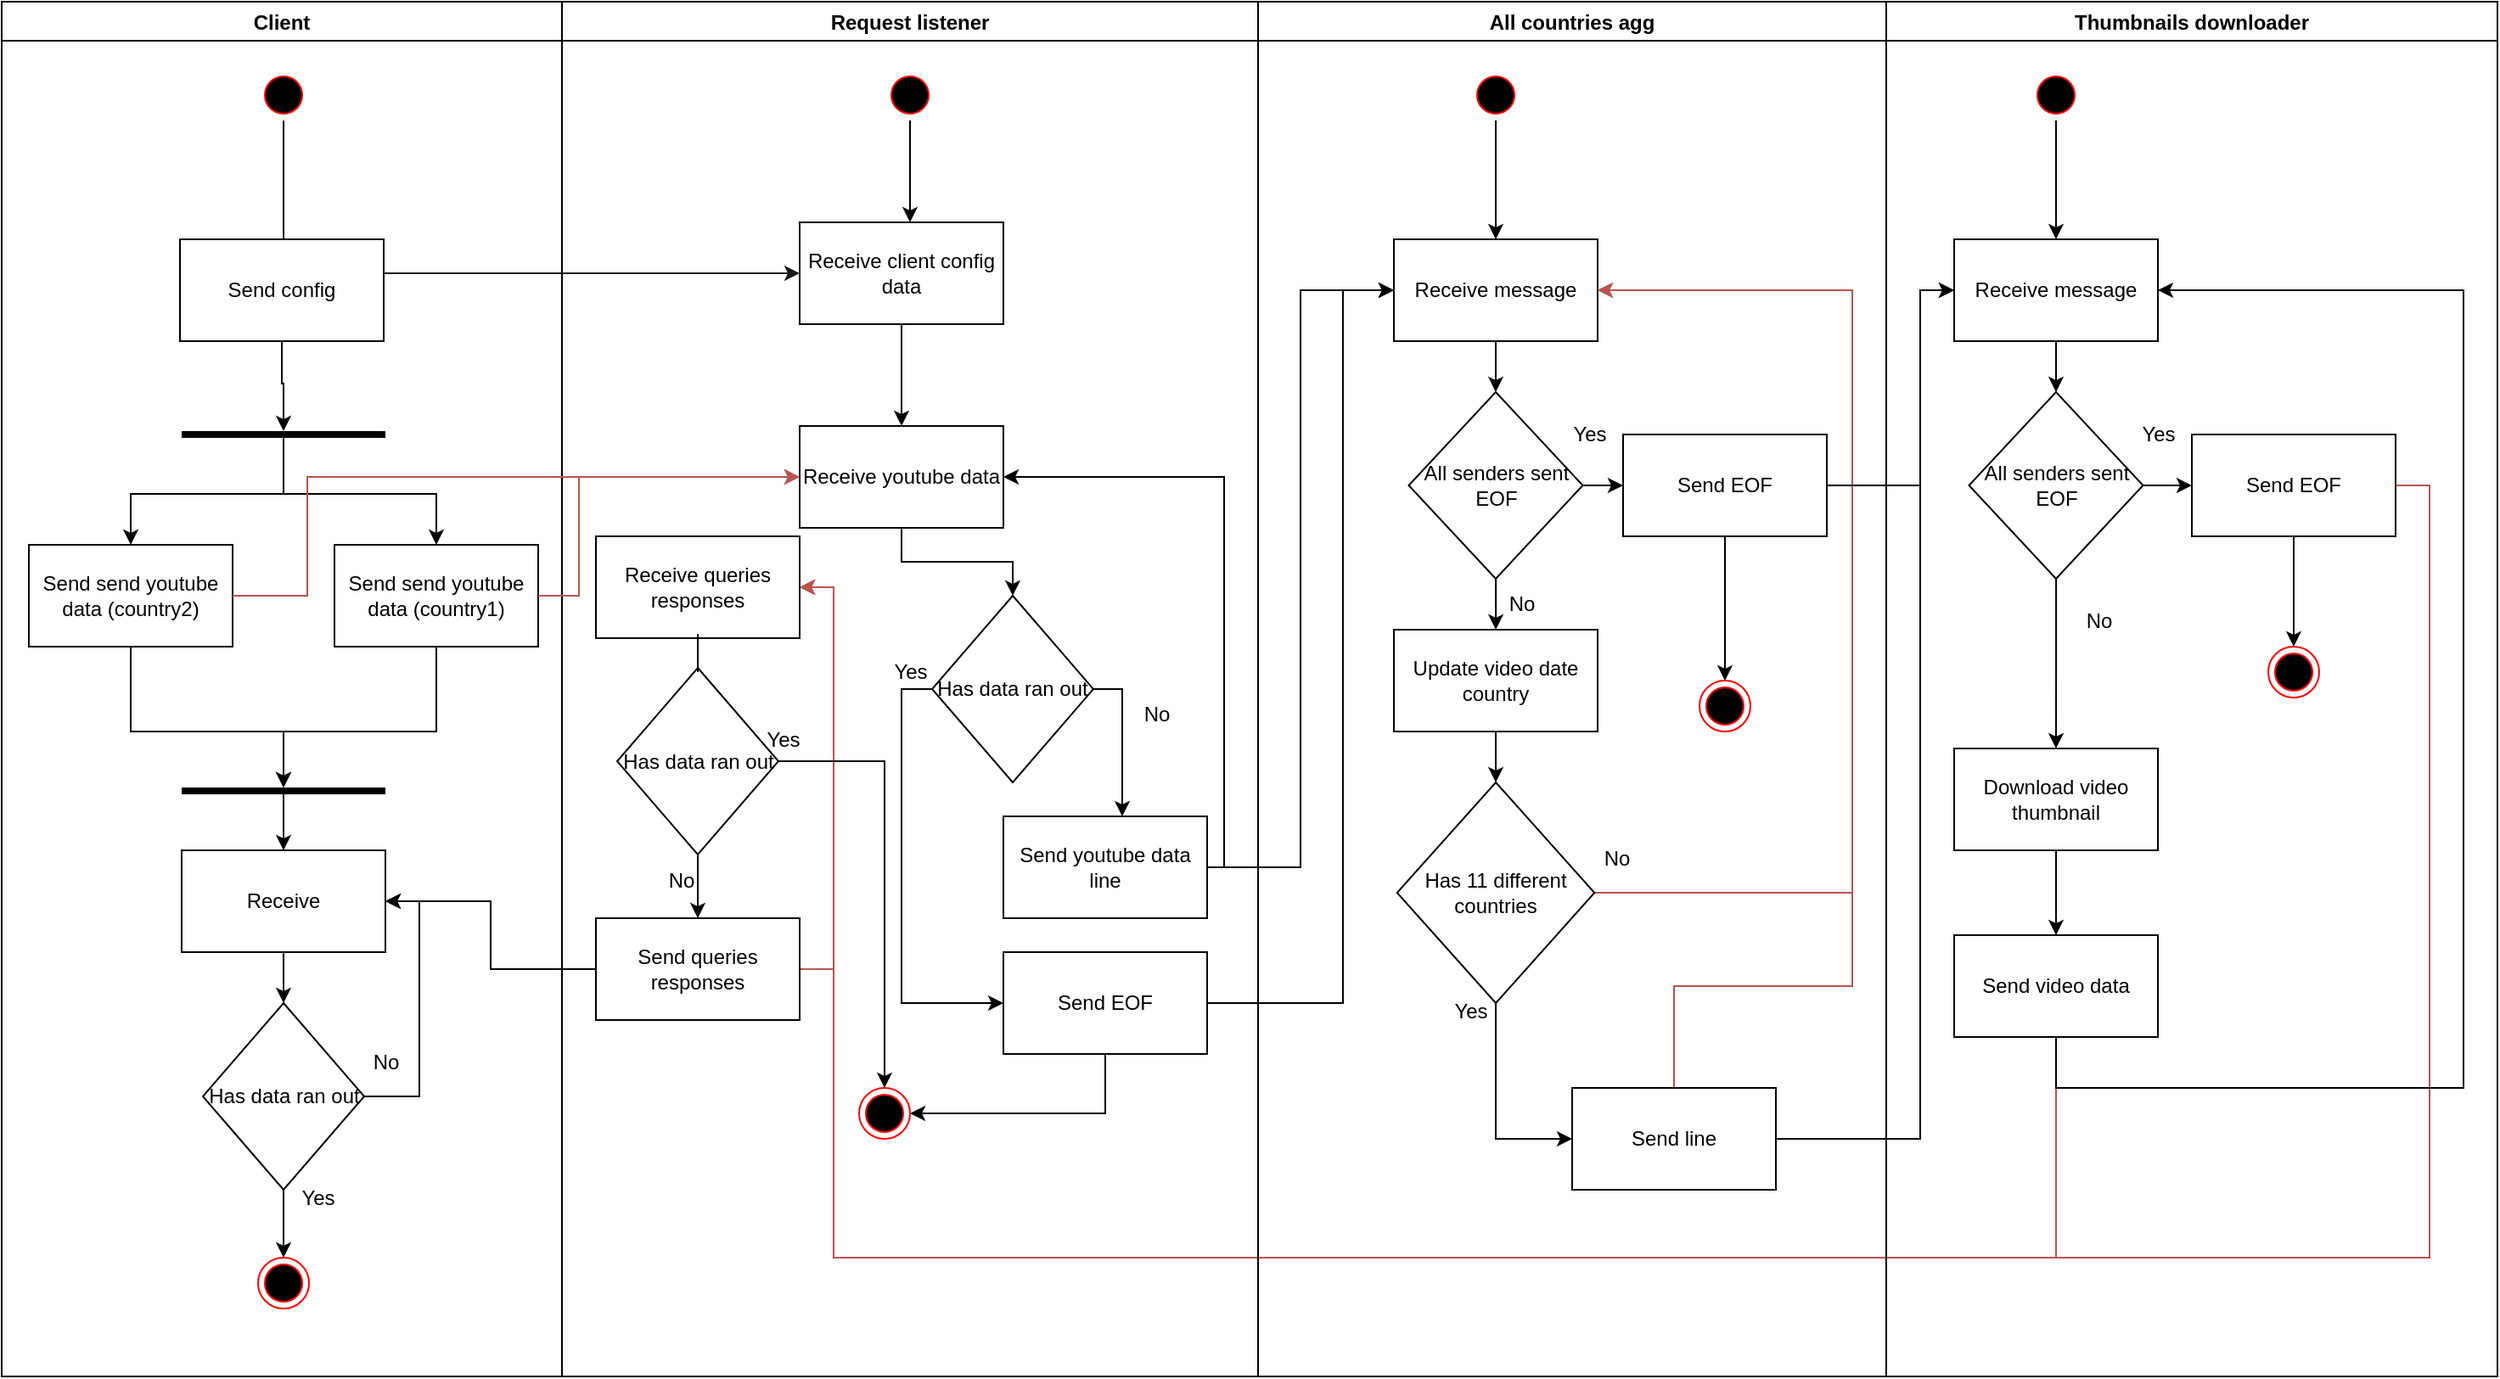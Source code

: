 <mxfile version="20.6.0"><diagram id="9TINsuKvIorlgFWopfYV" name="Page-1"><mxGraphModel dx="2766" dy="927" grid="1" gridSize="10" guides="1" tooltips="1" connect="1" arrows="1" fold="1" page="1" pageScale="1" pageWidth="850" pageHeight="1100" math="0" shadow="0"><root><mxCell id="0"/><mxCell id="1" parent="0"/><mxCell id="0YgohvDvnX739ijJAtWv-102" style="edgeStyle=orthogonalEdgeStyle;rounded=0;orthogonalLoop=1;jettySize=auto;html=1;entryX=1;entryY=0.5;entryDx=0;entryDy=0;strokeColor=#b85450;fillColor=#f8cecc;" parent="1" source="0YgohvDvnX739ijJAtWv-94" target="0YgohvDvnX739ijJAtWv-23" edge="1"><mxGeometry relative="1" as="geometry"><Array as="points"><mxPoint x="1190" y="345"/><mxPoint x="1190" y="800"/><mxPoint x="250" y="800"/><mxPoint x="250" y="405"/></Array></mxGeometry></mxCell><mxCell id="0YgohvDvnX739ijJAtWv-120" style="edgeStyle=orthogonalEdgeStyle;rounded=0;orthogonalLoop=1;jettySize=auto;html=1;strokeColor=#b85450;fillColor=#f8cecc;" parent="1" source="0YgohvDvnX739ijJAtWv-100" edge="1"><mxGeometry relative="1" as="geometry"><mxPoint x="230" y="405" as="targetPoint"/><Array as="points"><mxPoint x="970" y="800"/><mxPoint x="250" y="800"/><mxPoint x="250" y="405"/></Array></mxGeometry></mxCell><mxCell id="0YgohvDvnX739ijJAtWv-1" value="Client" style="swimlane;" parent="1" vertex="1"><mxGeometry x="-240" y="60" width="330" height="810" as="geometry"/></mxCell><mxCell id="0YgohvDvnX739ijJAtWv-2" style="edgeStyle=orthogonalEdgeStyle;rounded=0;orthogonalLoop=1;jettySize=auto;html=1;strokeColor=#000000;entryX=0.5;entryY=0;entryDx=0;entryDy=0;" parent="0YgohvDvnX739ijJAtWv-1" source="0YgohvDvnX739ijJAtWv-4" target="0YgohvDvnX739ijJAtWv-13" edge="1"><mxGeometry relative="1" as="geometry"><mxPoint x="76" y="150" as="targetPoint"/><Array as="points"><mxPoint x="166" y="160"/></Array></mxGeometry></mxCell><mxCell id="0YgohvDvnX739ijJAtWv-4" value="" style="ellipse;html=1;shape=startState;fillColor=#000000;strokeColor=#ff0000;" parent="0YgohvDvnX739ijJAtWv-1" vertex="1"><mxGeometry x="151" y="40" width="30" height="30" as="geometry"/></mxCell><mxCell id="0YgohvDvnX739ijJAtWv-5" style="edgeStyle=orthogonalEdgeStyle;rounded=0;orthogonalLoop=1;jettySize=auto;html=1;strokeColor=#000000;" parent="0YgohvDvnX739ijJAtWv-1" source="0YgohvDvnX739ijJAtWv-6" target="0YgohvDvnX739ijJAtWv-10" edge="1"><mxGeometry relative="1" as="geometry"><Array as="points"><mxPoint x="76" y="430"/><mxPoint x="166" y="430"/></Array></mxGeometry></mxCell><mxCell id="0YgohvDvnX739ijJAtWv-6" value="Send send youtube data&amp;nbsp;(country2)" style="rounded=0;whiteSpace=wrap;html=1;" parent="0YgohvDvnX739ijJAtWv-1" vertex="1"><mxGeometry x="16" y="320" width="120" height="60" as="geometry"/></mxCell><mxCell id="0YgohvDvnX739ijJAtWv-7" style="edgeStyle=orthogonalEdgeStyle;rounded=0;orthogonalLoop=1;jettySize=auto;html=1;strokeColor=#000000;" parent="0YgohvDvnX739ijJAtWv-1" source="0YgohvDvnX739ijJAtWv-8" target="0YgohvDvnX739ijJAtWv-10" edge="1"><mxGeometry relative="1" as="geometry"><Array as="points"><mxPoint x="256" y="430"/><mxPoint x="166" y="430"/></Array></mxGeometry></mxCell><mxCell id="0YgohvDvnX739ijJAtWv-8" value="Send send youtube data (country1)" style="rounded=0;whiteSpace=wrap;html=1;" parent="0YgohvDvnX739ijJAtWv-1" vertex="1"><mxGeometry x="196" y="320" width="120" height="60" as="geometry"/></mxCell><mxCell id="0YgohvDvnX739ijJAtWv-111" style="edgeStyle=orthogonalEdgeStyle;rounded=0;orthogonalLoop=1;jettySize=auto;html=1;entryX=0.5;entryY=0;entryDx=0;entryDy=0;" parent="0YgohvDvnX739ijJAtWv-1" source="0YgohvDvnX739ijJAtWv-10" target="0YgohvDvnX739ijJAtWv-110" edge="1"><mxGeometry relative="1" as="geometry"/></mxCell><mxCell id="0YgohvDvnX739ijJAtWv-10" value="" style="line;strokeWidth=4;html=1;perimeter=backbonePerimeter;points=[];outlineConnect=0;" parent="0YgohvDvnX739ijJAtWv-1" vertex="1"><mxGeometry x="106" y="460" width="120" height="10" as="geometry"/></mxCell><mxCell id="0YgohvDvnX739ijJAtWv-11" value="" style="ellipse;html=1;shape=endState;fillColor=#000000;strokeColor=#ff0000;" parent="0YgohvDvnX739ijJAtWv-1" vertex="1"><mxGeometry x="151" y="740" width="30" height="30" as="geometry"/></mxCell><mxCell id="0YgohvDvnX739ijJAtWv-106" style="edgeStyle=orthogonalEdgeStyle;rounded=0;orthogonalLoop=1;jettySize=auto;html=1;" parent="0YgohvDvnX739ijJAtWv-1" source="0YgohvDvnX739ijJAtWv-13" target="0YgohvDvnX739ijJAtWv-105" edge="1"><mxGeometry relative="1" as="geometry"/></mxCell><mxCell id="0YgohvDvnX739ijJAtWv-13" value="Send config" style="rounded=0;whiteSpace=wrap;html=1;" parent="0YgohvDvnX739ijJAtWv-1" vertex="1"><mxGeometry x="105" y="140" width="120" height="60" as="geometry"/></mxCell><mxCell id="0YgohvDvnX739ijJAtWv-107" style="edgeStyle=orthogonalEdgeStyle;rounded=0;orthogonalLoop=1;jettySize=auto;html=1;entryX=0.5;entryY=0;entryDx=0;entryDy=0;" parent="0YgohvDvnX739ijJAtWv-1" source="0YgohvDvnX739ijJAtWv-105" target="0YgohvDvnX739ijJAtWv-6" edge="1"><mxGeometry relative="1" as="geometry"><Array as="points"><mxPoint x="166" y="290"/><mxPoint x="76" y="290"/></Array></mxGeometry></mxCell><mxCell id="0YgohvDvnX739ijJAtWv-108" style="edgeStyle=orthogonalEdgeStyle;rounded=0;orthogonalLoop=1;jettySize=auto;html=1;entryX=0.5;entryY=0;entryDx=0;entryDy=0;" parent="0YgohvDvnX739ijJAtWv-1" source="0YgohvDvnX739ijJAtWv-105" target="0YgohvDvnX739ijJAtWv-8" edge="1"><mxGeometry relative="1" as="geometry"/></mxCell><mxCell id="0YgohvDvnX739ijJAtWv-105" value="" style="line;strokeWidth=4;html=1;perimeter=backbonePerimeter;points=[];outlineConnect=0;" parent="0YgohvDvnX739ijJAtWv-1" vertex="1"><mxGeometry x="106" y="250" width="120" height="10" as="geometry"/></mxCell><mxCell id="0YgohvDvnX739ijJAtWv-131" style="edgeStyle=orthogonalEdgeStyle;rounded=0;orthogonalLoop=1;jettySize=auto;html=1;strokeColor=#000000;" parent="0YgohvDvnX739ijJAtWv-1" source="0YgohvDvnX739ijJAtWv-110" target="0YgohvDvnX739ijJAtWv-128" edge="1"><mxGeometry relative="1" as="geometry"/></mxCell><mxCell id="0YgohvDvnX739ijJAtWv-110" value="Receive" style="rounded=0;whiteSpace=wrap;html=1;" parent="0YgohvDvnX739ijJAtWv-1" vertex="1"><mxGeometry x="106" y="500" width="120" height="60" as="geometry"/></mxCell><mxCell id="0YgohvDvnX739ijJAtWv-132" style="edgeStyle=orthogonalEdgeStyle;rounded=0;orthogonalLoop=1;jettySize=auto;html=1;entryX=0.5;entryY=0;entryDx=0;entryDy=0;strokeColor=#000000;" parent="0YgohvDvnX739ijJAtWv-1" source="0YgohvDvnX739ijJAtWv-128" target="0YgohvDvnX739ijJAtWv-11" edge="1"><mxGeometry relative="1" as="geometry"/></mxCell><mxCell id="0YgohvDvnX739ijJAtWv-135" style="edgeStyle=orthogonalEdgeStyle;rounded=0;orthogonalLoop=1;jettySize=auto;html=1;entryX=1;entryY=0.5;entryDx=0;entryDy=0;strokeColor=#000000;" parent="0YgohvDvnX739ijJAtWv-1" source="0YgohvDvnX739ijJAtWv-128" target="0YgohvDvnX739ijJAtWv-110" edge="1"><mxGeometry relative="1" as="geometry"><Array as="points"><mxPoint x="246" y="645"/><mxPoint x="246" y="530"/></Array></mxGeometry></mxCell><mxCell id="0YgohvDvnX739ijJAtWv-128" value="Has data ran out" style="rhombus;whiteSpace=wrap;html=1;" parent="0YgohvDvnX739ijJAtWv-1" vertex="1"><mxGeometry x="118.5" y="590" width="95" height="110" as="geometry"/></mxCell><mxCell id="0YgohvDvnX739ijJAtWv-133" value="Yes" style="text;html=1;align=center;verticalAlign=middle;resizable=0;points=[];autosize=1;strokeColor=none;fillColor=none;" parent="0YgohvDvnX739ijJAtWv-1" vertex="1"><mxGeometry x="166" y="690" width="40" height="30" as="geometry"/></mxCell><mxCell id="0YgohvDvnX739ijJAtWv-134" value="No" style="text;html=1;align=center;verticalAlign=middle;resizable=0;points=[];autosize=1;strokeColor=none;fillColor=none;" parent="0YgohvDvnX739ijJAtWv-1" vertex="1"><mxGeometry x="206" y="610" width="40" height="30" as="geometry"/></mxCell><mxCell id="0YgohvDvnX739ijJAtWv-14" value="Request listener" style="swimlane;" parent="1" vertex="1"><mxGeometry x="90" y="60" width="410" height="810" as="geometry"/></mxCell><mxCell id="0YgohvDvnX739ijJAtWv-15" style="edgeStyle=orthogonalEdgeStyle;rounded=0;orthogonalLoop=1;jettySize=auto;html=1;strokeColor=#000000;" parent="0YgohvDvnX739ijJAtWv-14" source="0YgohvDvnX739ijJAtWv-17" target="0YgohvDvnX739ijJAtWv-19" edge="1"><mxGeometry relative="1" as="geometry"><Array as="points"><mxPoint x="205" y="160"/><mxPoint x="205" y="160"/></Array></mxGeometry></mxCell><mxCell id="0YgohvDvnX739ijJAtWv-17" value="" style="ellipse;html=1;shape=startState;fillColor=#000000;strokeColor=#ff0000;" parent="0YgohvDvnX739ijJAtWv-14" vertex="1"><mxGeometry x="190" y="40" width="30" height="30" as="geometry"/></mxCell><mxCell id="0YgohvDvnX739ijJAtWv-109" style="edgeStyle=orthogonalEdgeStyle;rounded=0;orthogonalLoop=1;jettySize=auto;html=1;entryX=0.5;entryY=0;entryDx=0;entryDy=0;" parent="0YgohvDvnX739ijJAtWv-14" source="0YgohvDvnX739ijJAtWv-19" target="0YgohvDvnX739ijJAtWv-21" edge="1"><mxGeometry relative="1" as="geometry"/></mxCell><mxCell id="0YgohvDvnX739ijJAtWv-19" value="Receive client config data" style="rounded=0;whiteSpace=wrap;html=1;" parent="0YgohvDvnX739ijJAtWv-14" vertex="1"><mxGeometry x="140" y="130" width="120" height="60" as="geometry"/></mxCell><mxCell id="0YgohvDvnX739ijJAtWv-20" style="edgeStyle=orthogonalEdgeStyle;rounded=0;orthogonalLoop=1;jettySize=auto;html=1;entryX=0.5;entryY=0;entryDx=0;entryDy=0;strokeColor=#000000;" parent="0YgohvDvnX739ijJAtWv-14" source="0YgohvDvnX739ijJAtWv-21" target="0YgohvDvnX739ijJAtWv-30" edge="1"><mxGeometry relative="1" as="geometry"/></mxCell><mxCell id="0YgohvDvnX739ijJAtWv-21" value="Receive youtube data" style="rounded=0;whiteSpace=wrap;html=1;" parent="0YgohvDvnX739ijJAtWv-14" vertex="1"><mxGeometry x="140" y="250" width="120" height="60" as="geometry"/></mxCell><mxCell id="0YgohvDvnX739ijJAtWv-23" value="Receive queries responses" style="rounded=0;whiteSpace=wrap;html=1;" parent="0YgohvDvnX739ijJAtWv-14" vertex="1"><mxGeometry x="20" y="315" width="120" height="60" as="geometry"/></mxCell><mxCell id="0YgohvDvnX739ijJAtWv-126" style="edgeStyle=orthogonalEdgeStyle;rounded=0;orthogonalLoop=1;jettySize=auto;html=1;entryX=1;entryY=0.5;entryDx=0;entryDy=0;strokeColor=#b85450;fillColor=#f8cecc;" parent="0YgohvDvnX739ijJAtWv-14" source="0YgohvDvnX739ijJAtWv-25" target="0YgohvDvnX739ijJAtWv-23" edge="1"><mxGeometry relative="1" as="geometry"><Array as="points"><mxPoint x="160" y="570"/><mxPoint x="160" y="345"/></Array></mxGeometry></mxCell><mxCell id="0YgohvDvnX739ijJAtWv-25" value="Send queries responses" style="rounded=0;whiteSpace=wrap;html=1;" parent="0YgohvDvnX739ijJAtWv-14" vertex="1"><mxGeometry x="20" y="540" width="120" height="60" as="geometry"/></mxCell><mxCell id="0YgohvDvnX739ijJAtWv-26" style="edgeStyle=orthogonalEdgeStyle;rounded=0;orthogonalLoop=1;jettySize=auto;html=1;entryX=1;entryY=0.5;entryDx=0;entryDy=0;strokeColor=#000000;" parent="0YgohvDvnX739ijJAtWv-14" source="0YgohvDvnX739ijJAtWv-27" target="0YgohvDvnX739ijJAtWv-21" edge="1"><mxGeometry relative="1" as="geometry"><Array as="points"><mxPoint x="390" y="510"/><mxPoint x="390" y="280"/></Array></mxGeometry></mxCell><mxCell id="0YgohvDvnX739ijJAtWv-27" value="Send youtube data line" style="rounded=0;whiteSpace=wrap;html=1;" parent="0YgohvDvnX739ijJAtWv-14" vertex="1"><mxGeometry x="260" y="480" width="120" height="60" as="geometry"/></mxCell><mxCell id="0YgohvDvnX739ijJAtWv-28" style="edgeStyle=orthogonalEdgeStyle;rounded=0;orthogonalLoop=1;jettySize=auto;html=1;strokeColor=#000000;exitX=1;exitY=0.5;exitDx=0;exitDy=0;" parent="0YgohvDvnX739ijJAtWv-14" source="0YgohvDvnX739ijJAtWv-30" target="0YgohvDvnX739ijJAtWv-27" edge="1"><mxGeometry relative="1" as="geometry"><Array as="points"><mxPoint x="330" y="405"/></Array></mxGeometry></mxCell><mxCell id="0YgohvDvnX739ijJAtWv-29" style="edgeStyle=orthogonalEdgeStyle;rounded=0;orthogonalLoop=1;jettySize=auto;html=1;entryX=0;entryY=0.5;entryDx=0;entryDy=0;strokeColor=#000000;" parent="0YgohvDvnX739ijJAtWv-14" source="0YgohvDvnX739ijJAtWv-30" target="0YgohvDvnX739ijJAtWv-33" edge="1"><mxGeometry relative="1" as="geometry"><Array as="points"><mxPoint x="200" y="405"/><mxPoint x="200" y="590"/></Array></mxGeometry></mxCell><mxCell id="0YgohvDvnX739ijJAtWv-30" value="Has data ran out" style="rhombus;whiteSpace=wrap;html=1;" parent="0YgohvDvnX739ijJAtWv-14" vertex="1"><mxGeometry x="218" y="350" width="95" height="110" as="geometry"/></mxCell><mxCell id="0YgohvDvnX739ijJAtWv-31" value="No" style="text;html=1;align=center;verticalAlign=middle;resizable=0;points=[];autosize=1;strokeColor=none;fillColor=none;" parent="0YgohvDvnX739ijJAtWv-14" vertex="1"><mxGeometry x="330" y="405" width="40" height="30" as="geometry"/></mxCell><mxCell id="0YgohvDvnX739ijJAtWv-32" style="edgeStyle=orthogonalEdgeStyle;rounded=0;orthogonalLoop=1;jettySize=auto;html=1;entryX=1;entryY=0.5;entryDx=0;entryDy=0;strokeColor=#000000;" parent="0YgohvDvnX739ijJAtWv-14" source="0YgohvDvnX739ijJAtWv-33" target="0YgohvDvnX739ijJAtWv-35" edge="1"><mxGeometry relative="1" as="geometry"><Array as="points"><mxPoint x="320" y="655"/></Array></mxGeometry></mxCell><mxCell id="0YgohvDvnX739ijJAtWv-33" value="Send EOF" style="rounded=0;whiteSpace=wrap;html=1;" parent="0YgohvDvnX739ijJAtWv-14" vertex="1"><mxGeometry x="260" y="560" width="120" height="60" as="geometry"/></mxCell><mxCell id="0YgohvDvnX739ijJAtWv-34" value="Yes" style="text;html=1;align=center;verticalAlign=middle;resizable=0;points=[];autosize=1;strokeColor=none;fillColor=none;" parent="0YgohvDvnX739ijJAtWv-14" vertex="1"><mxGeometry x="185" y="380" width="40" height="30" as="geometry"/></mxCell><mxCell id="0YgohvDvnX739ijJAtWv-35" value="" style="ellipse;html=1;shape=endState;fillColor=#000000;strokeColor=#ff0000;" parent="0YgohvDvnX739ijJAtWv-14" vertex="1"><mxGeometry x="175" y="640" width="30" height="30" as="geometry"/></mxCell><mxCell id="0YgohvDvnX739ijJAtWv-123" style="edgeStyle=orthogonalEdgeStyle;rounded=0;orthogonalLoop=1;jettySize=auto;html=1;entryX=0.5;entryY=0;entryDx=0;entryDy=0;strokeColor=#000000;" parent="0YgohvDvnX739ijJAtWv-14" source="0YgohvDvnX739ijJAtWv-121" target="0YgohvDvnX739ijJAtWv-25" edge="1"><mxGeometry relative="1" as="geometry"><Array as="points"><mxPoint x="80" y="510"/><mxPoint x="80" y="510"/></Array></mxGeometry></mxCell><mxCell id="0YgohvDvnX739ijJAtWv-125" style="edgeStyle=orthogonalEdgeStyle;rounded=0;orthogonalLoop=1;jettySize=auto;html=1;entryX=0.5;entryY=0;entryDx=0;entryDy=0;strokeColor=#000000;" parent="0YgohvDvnX739ijJAtWv-14" source="0YgohvDvnX739ijJAtWv-121" target="0YgohvDvnX739ijJAtWv-35" edge="1"><mxGeometry relative="1" as="geometry"/></mxCell><mxCell id="0YgohvDvnX739ijJAtWv-121" value="Has data ran out" style="rhombus;whiteSpace=wrap;html=1;" parent="0YgohvDvnX739ijJAtWv-14" vertex="1"><mxGeometry x="32.5" y="392.5" width="95" height="110" as="geometry"/></mxCell><mxCell id="0YgohvDvnX739ijJAtWv-122" value="" style="edgeStyle=orthogonalEdgeStyle;rounded=0;orthogonalLoop=1;jettySize=auto;html=1;entryX=0.5;entryY=0;entryDx=0;entryDy=0;strokeColor=#000000;endArrow=none;" parent="0YgohvDvnX739ijJAtWv-14" source="0YgohvDvnX739ijJAtWv-23" target="0YgohvDvnX739ijJAtWv-121" edge="1"><mxGeometry relative="1" as="geometry"><mxPoint x="240" y="427.5" as="sourcePoint"/><mxPoint x="239.12" y="629" as="targetPoint"/><Array as="points"/></mxGeometry></mxCell><mxCell id="0YgohvDvnX739ijJAtWv-124" value="No" style="text;html=1;align=center;verticalAlign=middle;resizable=0;points=[];autosize=1;strokeColor=none;fillColor=none;" parent="0YgohvDvnX739ijJAtWv-14" vertex="1"><mxGeometry x="50" y="502.5" width="40" height="30" as="geometry"/></mxCell><mxCell id="0YgohvDvnX739ijJAtWv-127" value="Yes" style="text;html=1;align=center;verticalAlign=middle;resizable=0;points=[];autosize=1;strokeColor=none;fillColor=none;" parent="0YgohvDvnX739ijJAtWv-14" vertex="1"><mxGeometry x="110" y="420" width="40" height="30" as="geometry"/></mxCell><mxCell id="0YgohvDvnX739ijJAtWv-36" style="edgeStyle=orthogonalEdgeStyle;rounded=0;orthogonalLoop=1;jettySize=auto;html=1;entryX=0;entryY=0.5;entryDx=0;entryDy=0;strokeColor=#1A1A1A;fillColor=#f8cecc;" parent="1" source="0YgohvDvnX739ijJAtWv-13" target="0YgohvDvnX739ijJAtWv-19" edge="1"><mxGeometry relative="1" as="geometry"><Array as="points"><mxPoint x="40" y="220"/><mxPoint x="40" y="220"/></Array></mxGeometry></mxCell><mxCell id="0YgohvDvnX739ijJAtWv-37" style="edgeStyle=orthogonalEdgeStyle;rounded=0;orthogonalLoop=1;jettySize=auto;html=1;entryX=0;entryY=0.5;entryDx=0;entryDy=0;strokeColor=#b85450;fillColor=#f8cecc;" parent="1" source="0YgohvDvnX739ijJAtWv-8" target="0YgohvDvnX739ijJAtWv-21" edge="1"><mxGeometry relative="1" as="geometry"><Array as="points"><mxPoint x="100" y="410"/><mxPoint x="100" y="340"/></Array></mxGeometry></mxCell><mxCell id="0YgohvDvnX739ijJAtWv-62" value="All countries agg" style="swimlane;" parent="1" vertex="1"><mxGeometry x="500" y="60" width="370" height="810" as="geometry"/></mxCell><mxCell id="0YgohvDvnX739ijJAtWv-63" style="edgeStyle=orthogonalEdgeStyle;rounded=0;orthogonalLoop=1;jettySize=auto;html=1;entryX=0.5;entryY=0;entryDx=0;entryDy=0;strokeColor=#000000;" parent="0YgohvDvnX739ijJAtWv-62" source="0YgohvDvnX739ijJAtWv-64" target="0YgohvDvnX739ijJAtWv-66" edge="1"><mxGeometry relative="1" as="geometry"/></mxCell><mxCell id="0YgohvDvnX739ijJAtWv-64" value="" style="ellipse;html=1;shape=startState;fillColor=#000000;strokeColor=#ff0000;" parent="0YgohvDvnX739ijJAtWv-62" vertex="1"><mxGeometry x="125" y="40" width="30" height="30" as="geometry"/></mxCell><mxCell id="0YgohvDvnX739ijJAtWv-65" style="edgeStyle=orthogonalEdgeStyle;rounded=0;orthogonalLoop=1;jettySize=auto;html=1;entryX=0.5;entryY=0;entryDx=0;entryDy=0;strokeColor=#000000;" parent="0YgohvDvnX739ijJAtWv-62" source="0YgohvDvnX739ijJAtWv-66" target="0YgohvDvnX739ijJAtWv-69" edge="1"><mxGeometry relative="1" as="geometry"/></mxCell><mxCell id="0YgohvDvnX739ijJAtWv-66" value="Receive message" style="rounded=0;whiteSpace=wrap;html=1;" parent="0YgohvDvnX739ijJAtWv-62" vertex="1"><mxGeometry x="80" y="140" width="120" height="60" as="geometry"/></mxCell><mxCell id="0YgohvDvnX739ijJAtWv-67" style="edgeStyle=orthogonalEdgeStyle;rounded=0;orthogonalLoop=1;jettySize=auto;html=1;entryX=0;entryY=0.5;entryDx=0;entryDy=0;strokeColor=#000000;" parent="0YgohvDvnX739ijJAtWv-62" source="0YgohvDvnX739ijJAtWv-69" target="0YgohvDvnX739ijJAtWv-71" edge="1"><mxGeometry relative="1" as="geometry"/></mxCell><mxCell id="0YgohvDvnX739ijJAtWv-68" style="edgeStyle=orthogonalEdgeStyle;rounded=0;orthogonalLoop=1;jettySize=auto;html=1;entryX=0.5;entryY=0;entryDx=0;entryDy=0;" parent="0YgohvDvnX739ijJAtWv-62" source="0YgohvDvnX739ijJAtWv-69" target="0YgohvDvnX739ijJAtWv-82" edge="1"><mxGeometry relative="1" as="geometry"/></mxCell><mxCell id="0YgohvDvnX739ijJAtWv-69" value="All senders sent EOF" style="rhombus;whiteSpace=wrap;html=1;" parent="0YgohvDvnX739ijJAtWv-62" vertex="1"><mxGeometry x="88.75" y="230" width="102.5" height="110" as="geometry"/></mxCell><mxCell id="f3buj8cExaJ6TEXOGznj-1" style="edgeStyle=orthogonalEdgeStyle;rounded=0;orthogonalLoop=1;jettySize=auto;html=1;entryX=0.5;entryY=0;entryDx=0;entryDy=0;" edge="1" parent="0YgohvDvnX739ijJAtWv-62" source="0YgohvDvnX739ijJAtWv-71" target="0YgohvDvnX739ijJAtWv-80"><mxGeometry relative="1" as="geometry"/></mxCell><mxCell id="0YgohvDvnX739ijJAtWv-71" value="Send EOF" style="rounded=0;whiteSpace=wrap;html=1;" parent="0YgohvDvnX739ijJAtWv-62" vertex="1"><mxGeometry x="215" y="255" width="120" height="60" as="geometry"/></mxCell><mxCell id="0YgohvDvnX739ijJAtWv-72" value="Yes" style="text;html=1;align=center;verticalAlign=middle;resizable=0;points=[];autosize=1;strokeColor=none;fillColor=none;" parent="0YgohvDvnX739ijJAtWv-62" vertex="1"><mxGeometry x="175" y="240" width="40" height="30" as="geometry"/></mxCell><mxCell id="0YgohvDvnX739ijJAtWv-73" style="edgeStyle=orthogonalEdgeStyle;rounded=0;orthogonalLoop=1;jettySize=auto;html=1;entryX=0;entryY=0.5;entryDx=0;entryDy=0;strokeColor=#000000;exitX=0.5;exitY=1;exitDx=0;exitDy=0;" parent="0YgohvDvnX739ijJAtWv-62" source="0YgohvDvnX739ijJAtWv-75" target="0YgohvDvnX739ijJAtWv-78" edge="1"><mxGeometry relative="1" as="geometry"/></mxCell><mxCell id="0YgohvDvnX739ijJAtWv-74" style="edgeStyle=orthogonalEdgeStyle;rounded=0;orthogonalLoop=1;jettySize=auto;html=1;entryX=1;entryY=0.5;entryDx=0;entryDy=0;strokeColor=#b85450;fillColor=#f8cecc;" parent="0YgohvDvnX739ijJAtWv-62" source="0YgohvDvnX739ijJAtWv-75" target="0YgohvDvnX739ijJAtWv-66" edge="1"><mxGeometry relative="1" as="geometry"><Array as="points"><mxPoint x="350" y="525"/><mxPoint x="350" y="170"/></Array></mxGeometry></mxCell><mxCell id="0YgohvDvnX739ijJAtWv-75" value="Has 11 different countries" style="rhombus;whiteSpace=wrap;html=1;" parent="0YgohvDvnX739ijJAtWv-62" vertex="1"><mxGeometry x="81.89" y="460" width="116.25" height="130" as="geometry"/></mxCell><mxCell id="0YgohvDvnX739ijJAtWv-76" value="No" style="text;html=1;align=center;verticalAlign=middle;resizable=0;points=[];autosize=1;strokeColor=none;fillColor=none;" parent="0YgohvDvnX739ijJAtWv-62" vertex="1"><mxGeometry x="135" y="340" width="40" height="30" as="geometry"/></mxCell><mxCell id="0YgohvDvnX739ijJAtWv-77" style="edgeStyle=orthogonalEdgeStyle;rounded=0;orthogonalLoop=1;jettySize=auto;html=1;entryX=1;entryY=0.5;entryDx=0;entryDy=0;strokeColor=#b85450;fillColor=#f8cecc;" parent="0YgohvDvnX739ijJAtWv-62" source="0YgohvDvnX739ijJAtWv-78" target="0YgohvDvnX739ijJAtWv-66" edge="1"><mxGeometry relative="1" as="geometry"><Array as="points"><mxPoint x="245" y="580"/><mxPoint x="350" y="580"/><mxPoint x="350" y="170"/></Array></mxGeometry></mxCell><mxCell id="0YgohvDvnX739ijJAtWv-78" value="Send line" style="rounded=0;whiteSpace=wrap;html=1;" parent="0YgohvDvnX739ijJAtWv-62" vertex="1"><mxGeometry x="185" y="640" width="120" height="60" as="geometry"/></mxCell><mxCell id="0YgohvDvnX739ijJAtWv-79" value="Yes" style="text;html=1;align=center;verticalAlign=middle;resizable=0;points=[];autosize=1;strokeColor=none;fillColor=none;" parent="0YgohvDvnX739ijJAtWv-62" vertex="1"><mxGeometry x="105" y="580" width="40" height="30" as="geometry"/></mxCell><mxCell id="0YgohvDvnX739ijJAtWv-80" value="" style="ellipse;html=1;shape=endState;fillColor=#000000;strokeColor=#ff0000;" parent="0YgohvDvnX739ijJAtWv-62" vertex="1"><mxGeometry x="260" y="400" width="30" height="30" as="geometry"/></mxCell><mxCell id="0YgohvDvnX739ijJAtWv-81" style="edgeStyle=orthogonalEdgeStyle;rounded=0;orthogonalLoop=1;jettySize=auto;html=1;entryX=0.5;entryY=0;entryDx=0;entryDy=0;" parent="0YgohvDvnX739ijJAtWv-62" source="0YgohvDvnX739ijJAtWv-82" target="0YgohvDvnX739ijJAtWv-75" edge="1"><mxGeometry relative="1" as="geometry"/></mxCell><mxCell id="0YgohvDvnX739ijJAtWv-82" value="Update video date country" style="rounded=0;whiteSpace=wrap;html=1;" parent="0YgohvDvnX739ijJAtWv-62" vertex="1"><mxGeometry x="80.01" y="370" width="120" height="60" as="geometry"/></mxCell><mxCell id="0YgohvDvnX739ijJAtWv-83" value="No" style="text;html=1;align=center;verticalAlign=middle;resizable=0;points=[];autosize=1;strokeColor=none;fillColor=none;" parent="0YgohvDvnX739ijJAtWv-62" vertex="1"><mxGeometry x="191.25" y="490" width="40" height="30" as="geometry"/></mxCell><mxCell id="0YgohvDvnX739ijJAtWv-86" value="Thumbnails downloader" style="swimlane;startSize=23;" parent="1" vertex="1"><mxGeometry x="870" y="60" width="360" height="810" as="geometry"/></mxCell><mxCell id="0YgohvDvnX739ijJAtWv-87" style="edgeStyle=orthogonalEdgeStyle;rounded=0;orthogonalLoop=1;jettySize=auto;html=1;entryX=0.5;entryY=0;entryDx=0;entryDy=0;strokeColor=#000000;" parent="0YgohvDvnX739ijJAtWv-86" source="0YgohvDvnX739ijJAtWv-88" target="0YgohvDvnX739ijJAtWv-90" edge="1"><mxGeometry relative="1" as="geometry"/></mxCell><mxCell id="0YgohvDvnX739ijJAtWv-88" value="" style="ellipse;html=1;shape=startState;fillColor=#000000;strokeColor=#ff0000;" parent="0YgohvDvnX739ijJAtWv-86" vertex="1"><mxGeometry x="85" y="40" width="30" height="30" as="geometry"/></mxCell><mxCell id="0YgohvDvnX739ijJAtWv-89" style="edgeStyle=orthogonalEdgeStyle;rounded=0;orthogonalLoop=1;jettySize=auto;html=1;entryX=0.5;entryY=0;entryDx=0;entryDy=0;strokeColor=#000000;" parent="0YgohvDvnX739ijJAtWv-86" source="0YgohvDvnX739ijJAtWv-90" target="0YgohvDvnX739ijJAtWv-93" edge="1"><mxGeometry relative="1" as="geometry"/></mxCell><mxCell id="0YgohvDvnX739ijJAtWv-90" value="Receive message" style="rounded=0;whiteSpace=wrap;html=1;" parent="0YgohvDvnX739ijJAtWv-86" vertex="1"><mxGeometry x="40" y="140" width="120" height="60" as="geometry"/></mxCell><mxCell id="0YgohvDvnX739ijJAtWv-91" style="edgeStyle=orthogonalEdgeStyle;rounded=0;orthogonalLoop=1;jettySize=auto;html=1;entryX=0;entryY=0.5;entryDx=0;entryDy=0;strokeColor=#000000;" parent="0YgohvDvnX739ijJAtWv-86" source="0YgohvDvnX739ijJAtWv-93" target="0YgohvDvnX739ijJAtWv-94" edge="1"><mxGeometry relative="1" as="geometry"/></mxCell><mxCell id="f3buj8cExaJ6TEXOGznj-2" style="edgeStyle=orthogonalEdgeStyle;rounded=0;orthogonalLoop=1;jettySize=auto;html=1;entryX=0.5;entryY=0;entryDx=0;entryDy=0;" edge="1" parent="0YgohvDvnX739ijJAtWv-86" source="0YgohvDvnX739ijJAtWv-93" target="0YgohvDvnX739ijJAtWv-99"><mxGeometry relative="1" as="geometry"/></mxCell><mxCell id="0YgohvDvnX739ijJAtWv-93" value="All senders sent EOF" style="rhombus;whiteSpace=wrap;html=1;" parent="0YgohvDvnX739ijJAtWv-86" vertex="1"><mxGeometry x="48.75" y="230" width="102.5" height="110" as="geometry"/></mxCell><mxCell id="f3buj8cExaJ6TEXOGznj-4" style="edgeStyle=orthogonalEdgeStyle;rounded=0;orthogonalLoop=1;jettySize=auto;html=1;entryX=0.5;entryY=0;entryDx=0;entryDy=0;" edge="1" parent="0YgohvDvnX739ijJAtWv-86" source="0YgohvDvnX739ijJAtWv-94" target="0YgohvDvnX739ijJAtWv-118"><mxGeometry relative="1" as="geometry"/></mxCell><mxCell id="0YgohvDvnX739ijJAtWv-94" value="Send EOF" style="rounded=0;whiteSpace=wrap;html=1;" parent="0YgohvDvnX739ijJAtWv-86" vertex="1"><mxGeometry x="180" y="255" width="120" height="60" as="geometry"/></mxCell><mxCell id="0YgohvDvnX739ijJAtWv-95" value="Yes" style="text;html=1;align=center;verticalAlign=middle;resizable=0;points=[];autosize=1;strokeColor=none;fillColor=none;" parent="0YgohvDvnX739ijJAtWv-86" vertex="1"><mxGeometry x="140" y="240" width="40" height="30" as="geometry"/></mxCell><mxCell id="0YgohvDvnX739ijJAtWv-96" value="No" style="text;html=1;align=center;verticalAlign=middle;resizable=0;points=[];autosize=1;strokeColor=none;fillColor=none;" parent="0YgohvDvnX739ijJAtWv-86" vertex="1"><mxGeometry x="105" y="350" width="40" height="30" as="geometry"/></mxCell><mxCell id="f3buj8cExaJ6TEXOGznj-3" style="edgeStyle=orthogonalEdgeStyle;rounded=0;orthogonalLoop=1;jettySize=auto;html=1;entryX=0.5;entryY=0;entryDx=0;entryDy=0;" edge="1" parent="0YgohvDvnX739ijJAtWv-86" source="0YgohvDvnX739ijJAtWv-99" target="0YgohvDvnX739ijJAtWv-100"><mxGeometry relative="1" as="geometry"/></mxCell><mxCell id="0YgohvDvnX739ijJAtWv-99" value="Download video thumbnail" style="rounded=0;whiteSpace=wrap;html=1;" parent="0YgohvDvnX739ijJAtWv-86" vertex="1"><mxGeometry x="40" y="440" width="120" height="60" as="geometry"/></mxCell><mxCell id="f3buj8cExaJ6TEXOGznj-7" style="edgeStyle=orthogonalEdgeStyle;rounded=0;orthogonalLoop=1;jettySize=auto;html=1;entryX=1;entryY=0.5;entryDx=0;entryDy=0;" edge="1" parent="0YgohvDvnX739ijJAtWv-86" source="0YgohvDvnX739ijJAtWv-100" target="0YgohvDvnX739ijJAtWv-90"><mxGeometry relative="1" as="geometry"><Array as="points"><mxPoint x="340" y="640"/><mxPoint x="340" y="170"/></Array></mxGeometry></mxCell><mxCell id="0YgohvDvnX739ijJAtWv-100" value="Send video data" style="rounded=0;whiteSpace=wrap;html=1;" parent="0YgohvDvnX739ijJAtWv-86" vertex="1"><mxGeometry x="40" y="550" width="120" height="60" as="geometry"/></mxCell><mxCell id="0YgohvDvnX739ijJAtWv-118" value="" style="ellipse;html=1;shape=endState;fillColor=#000000;strokeColor=#ff0000;" parent="0YgohvDvnX739ijJAtWv-86" vertex="1"><mxGeometry x="225" y="380" width="30" height="30" as="geometry"/></mxCell><mxCell id="0YgohvDvnX739ijJAtWv-101" style="edgeStyle=orthogonalEdgeStyle;rounded=0;orthogonalLoop=1;jettySize=auto;html=1;entryX=0;entryY=0.5;entryDx=0;entryDy=0;strokeColor=#000000;" parent="1" source="0YgohvDvnX739ijJAtWv-71" target="0YgohvDvnX739ijJAtWv-90" edge="1"><mxGeometry relative="1" as="geometry"><Array as="points"><mxPoint x="890" y="345"/><mxPoint x="890" y="230"/></Array></mxGeometry></mxCell><mxCell id="0YgohvDvnX739ijJAtWv-103" style="edgeStyle=orthogonalEdgeStyle;rounded=0;orthogonalLoop=1;jettySize=auto;html=1;entryX=0;entryY=0.5;entryDx=0;entryDy=0;" parent="1" source="0YgohvDvnX739ijJAtWv-78" target="0YgohvDvnX739ijJAtWv-90" edge="1"><mxGeometry relative="1" as="geometry"><Array as="points"><mxPoint x="890" y="730"/><mxPoint x="890" y="230"/></Array></mxGeometry></mxCell><mxCell id="0YgohvDvnX739ijJAtWv-113" style="edgeStyle=orthogonalEdgeStyle;rounded=0;orthogonalLoop=1;jettySize=auto;html=1;entryX=1;entryY=0.5;entryDx=0;entryDy=0;" parent="1" source="0YgohvDvnX739ijJAtWv-25" target="0YgohvDvnX739ijJAtWv-110" edge="1"><mxGeometry relative="1" as="geometry"/></mxCell><mxCell id="0YgohvDvnX739ijJAtWv-114" style="edgeStyle=orthogonalEdgeStyle;rounded=0;orthogonalLoop=1;jettySize=auto;html=1;entryX=0;entryY=0.5;entryDx=0;entryDy=0;strokeColor=#b85450;fillColor=#f8cecc;" parent="1" source="0YgohvDvnX739ijJAtWv-6" target="0YgohvDvnX739ijJAtWv-21" edge="1"><mxGeometry relative="1" as="geometry"><Array as="points"><mxPoint x="-60" y="410"/><mxPoint x="-60" y="340"/></Array></mxGeometry></mxCell><mxCell id="0YgohvDvnX739ijJAtWv-115" style="edgeStyle=orthogonalEdgeStyle;rounded=0;orthogonalLoop=1;jettySize=auto;html=1;entryX=0;entryY=0.5;entryDx=0;entryDy=0;strokeColor=#000000;" parent="1" source="0YgohvDvnX739ijJAtWv-27" target="0YgohvDvnX739ijJAtWv-66" edge="1"><mxGeometry relative="1" as="geometry"/></mxCell><mxCell id="0YgohvDvnX739ijJAtWv-116" style="edgeStyle=orthogonalEdgeStyle;rounded=0;orthogonalLoop=1;jettySize=auto;html=1;entryX=0;entryY=0.5;entryDx=0;entryDy=0;strokeColor=#000000;" parent="1" source="0YgohvDvnX739ijJAtWv-33" target="0YgohvDvnX739ijJAtWv-66" edge="1"><mxGeometry relative="1" as="geometry"><Array as="points"><mxPoint x="550" y="650"/><mxPoint x="550" y="230"/></Array></mxGeometry></mxCell></root></mxGraphModel></diagram></mxfile>